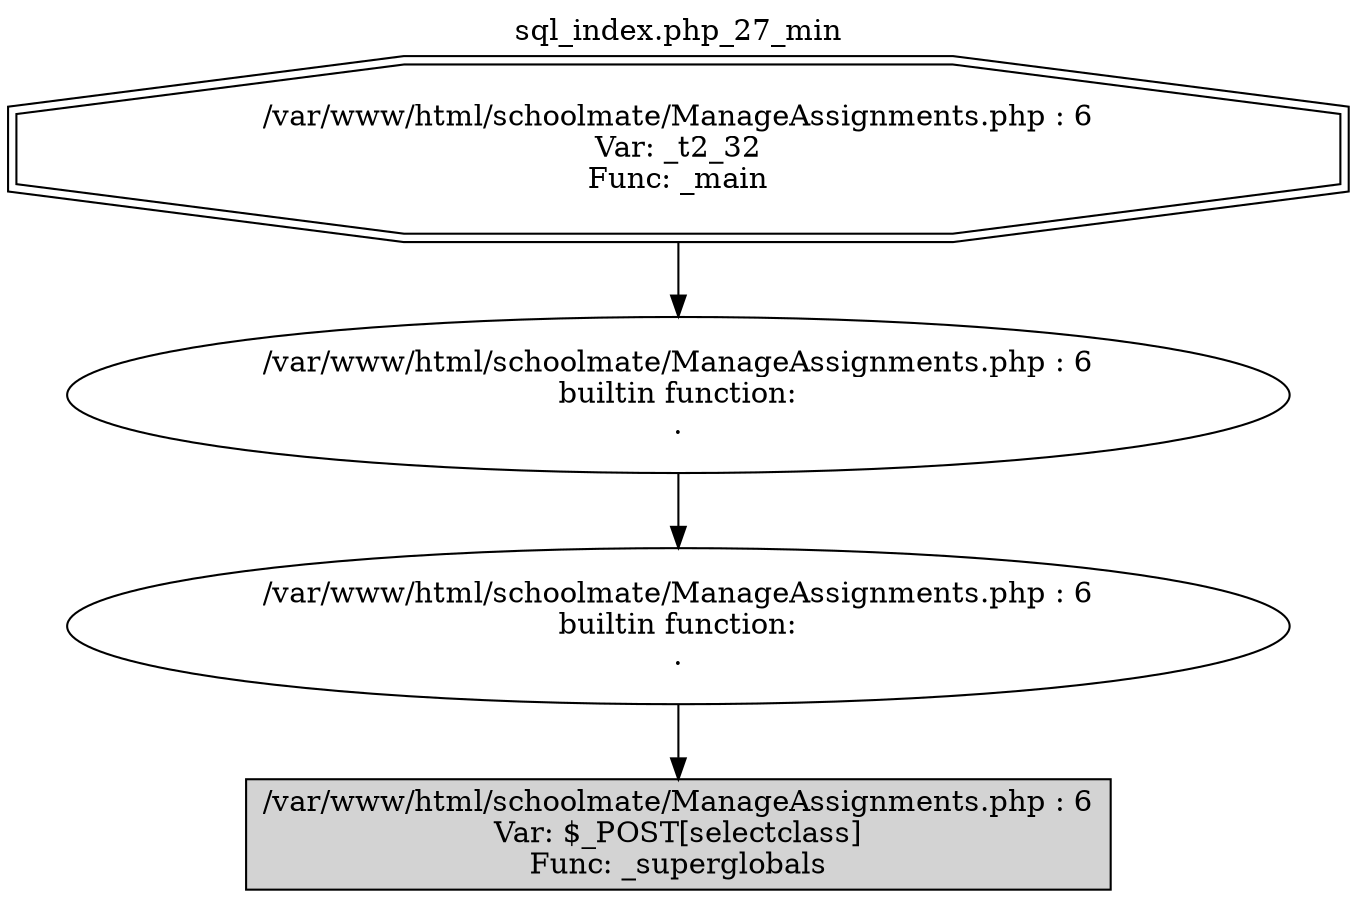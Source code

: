 digraph cfg {
  label="sql_index.php_27_min";
  labelloc=t;
  n1 [shape=doubleoctagon, label="/var/www/html/schoolmate/ManageAssignments.php : 6\nVar: _t2_32\nFunc: _main\n"];
  n2 [shape=ellipse, label="/var/www/html/schoolmate/ManageAssignments.php : 6\nbuiltin function:\n.\n"];
  n3 [shape=ellipse, label="/var/www/html/schoolmate/ManageAssignments.php : 6\nbuiltin function:\n.\n"];
  n4 [shape=box, label="/var/www/html/schoolmate/ManageAssignments.php : 6\nVar: $_POST[selectclass]\nFunc: _superglobals\n",style=filled];
  n1 -> n2;
  n2 -> n3;
  n3 -> n4;
}
